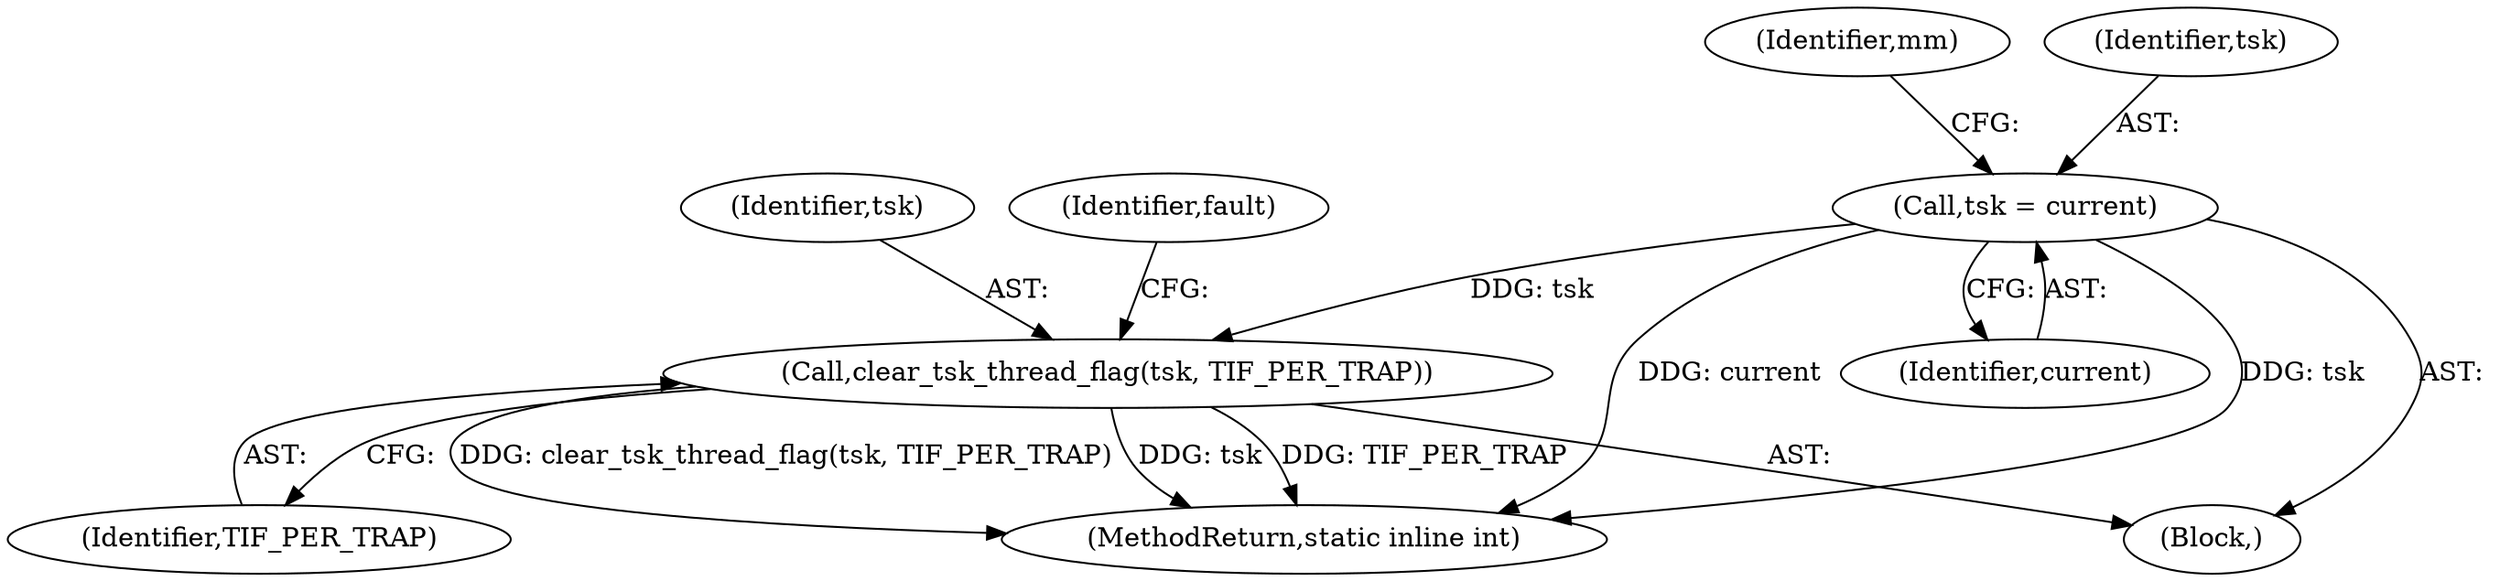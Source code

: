 digraph "0_linux_a8b0ca17b80e92faab46ee7179ba9e99ccb61233_21@API" {
"1000279" [label="(Call,clear_tsk_thread_flag(tsk, TIF_PER_TRAP))"];
"1000122" [label="(Call,tsk = current)"];
"1000122" [label="(Call,tsk = current)"];
"1000281" [label="(Identifier,TIF_PER_TRAP)"];
"1000280" [label="(Identifier,tsk)"];
"1000294" [label="(MethodReturn,static inline int)"];
"1000283" [label="(Identifier,fault)"];
"1000126" [label="(Identifier,mm)"];
"1000279" [label="(Call,clear_tsk_thread_flag(tsk, TIF_PER_TRAP))"];
"1000124" [label="(Identifier,current)"];
"1000123" [label="(Identifier,tsk)"];
"1000110" [label="(Block,)"];
"1000279" -> "1000110"  [label="AST: "];
"1000279" -> "1000281"  [label="CFG: "];
"1000280" -> "1000279"  [label="AST: "];
"1000281" -> "1000279"  [label="AST: "];
"1000283" -> "1000279"  [label="CFG: "];
"1000279" -> "1000294"  [label="DDG: tsk"];
"1000279" -> "1000294"  [label="DDG: TIF_PER_TRAP"];
"1000279" -> "1000294"  [label="DDG: clear_tsk_thread_flag(tsk, TIF_PER_TRAP)"];
"1000122" -> "1000279"  [label="DDG: tsk"];
"1000122" -> "1000110"  [label="AST: "];
"1000122" -> "1000124"  [label="CFG: "];
"1000123" -> "1000122"  [label="AST: "];
"1000124" -> "1000122"  [label="AST: "];
"1000126" -> "1000122"  [label="CFG: "];
"1000122" -> "1000294"  [label="DDG: tsk"];
"1000122" -> "1000294"  [label="DDG: current"];
}
